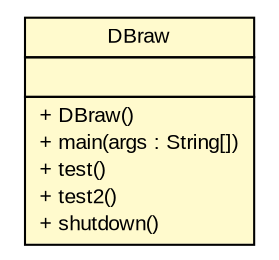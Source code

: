 #!/usr/local/bin/dot
#
# Class diagram 
# Generated by UMLGraph version R5_6 (http://www.umlgraph.org/)
#

digraph G {
	edge [fontname="arial",fontsize=10,labelfontname="arial",labelfontsize=10];
	node [fontname="arial",fontsize=10,shape=plaintext];
	nodesep=0.25;
	ranksep=0.5;
	// de.fhg.fit.biomos.sensorplatform.deprecated.DBraw
	c69 [label=<<table title="de.fhg.fit.biomos.sensorplatform.deprecated.DBraw" border="0" cellborder="1" cellspacing="0" cellpadding="2" port="p" bgcolor="lemonChiffon" href="./DBraw.html">
		<tr><td><table border="0" cellspacing="0" cellpadding="1">
<tr><td align="center" balign="center"> DBraw </td></tr>
		</table></td></tr>
		<tr><td><table border="0" cellspacing="0" cellpadding="1">
<tr><td align="left" balign="left">  </td></tr>
		</table></td></tr>
		<tr><td><table border="0" cellspacing="0" cellpadding="1">
<tr><td align="left" balign="left"> + DBraw() </td></tr>
<tr><td align="left" balign="left"> + main(args : String[]) </td></tr>
<tr><td align="left" balign="left"> + test() </td></tr>
<tr><td align="left" balign="left"> + test2() </td></tr>
<tr><td align="left" balign="left"> + shutdown() </td></tr>
		</table></td></tr>
		</table>>, URL="./DBraw.html", fontname="arial", fontcolor="black", fontsize=10.0];
}

